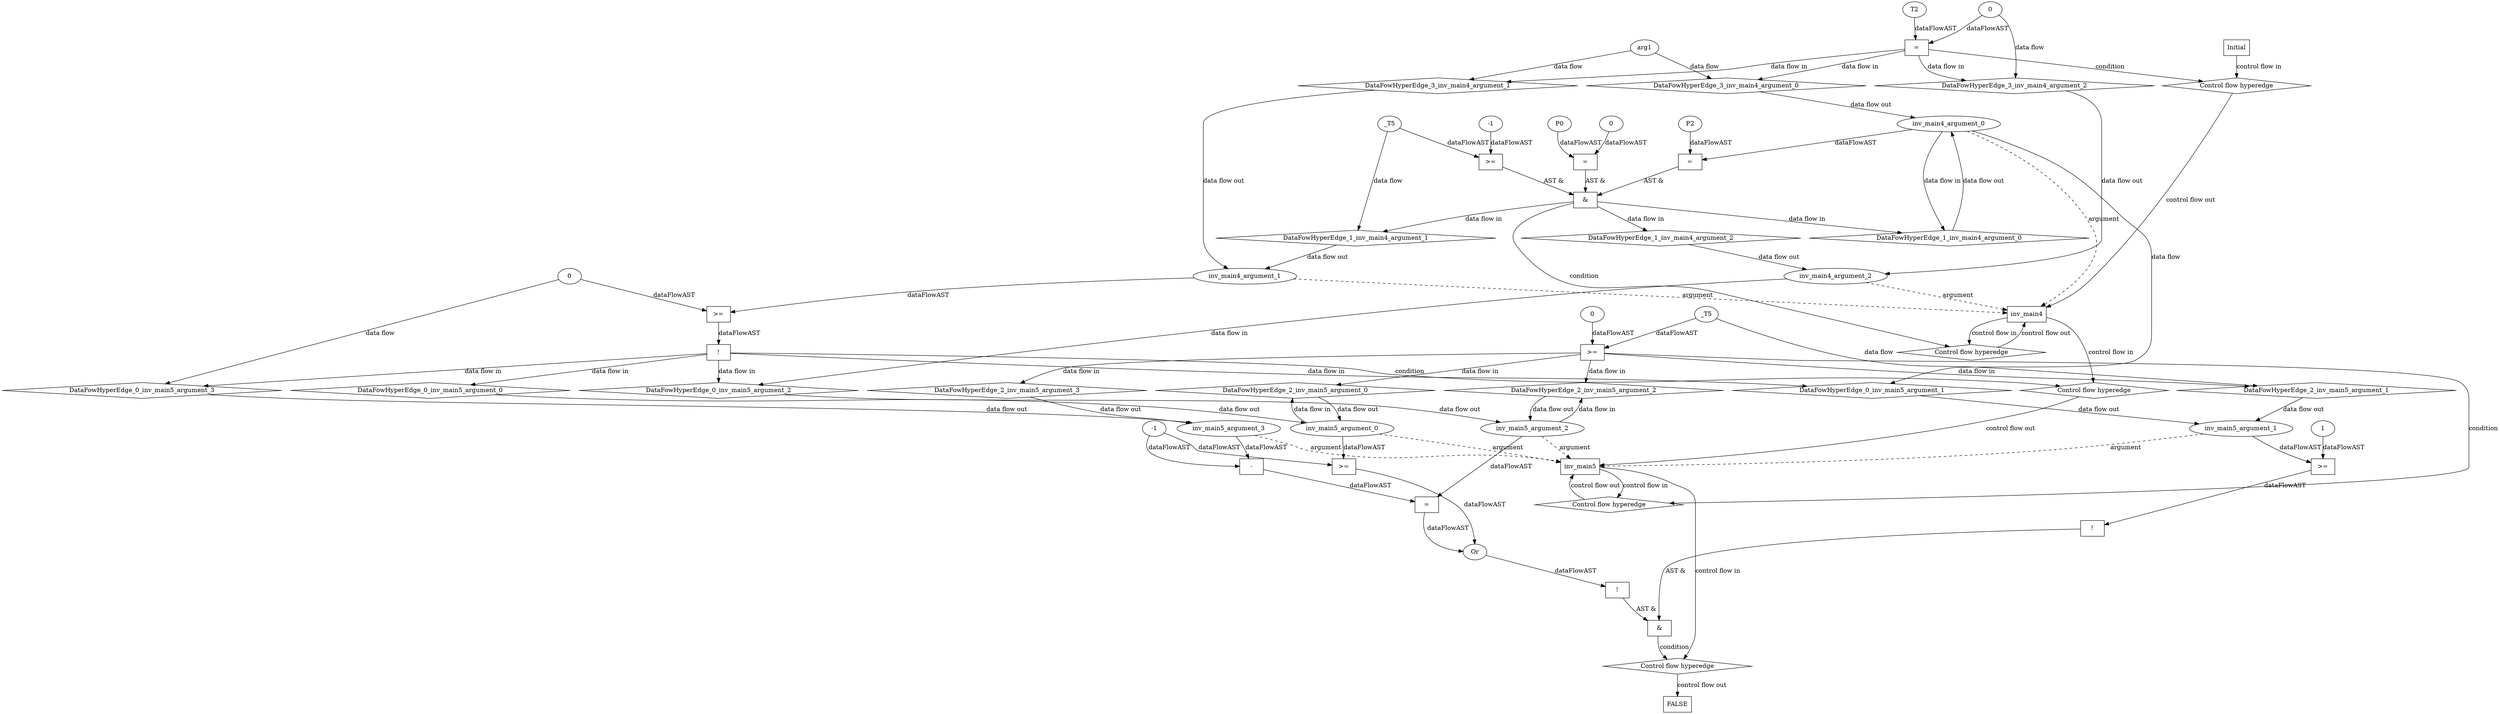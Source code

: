 digraph dag {
"inv_main4" [label="inv_main4" nodeName="inv_main4" class=cfn  shape="rect"];
"inv_main5" [label="inv_main5" nodeName="inv_main5" class=cfn  shape="rect"];
FALSE [label="FALSE" nodeName=FALSE class=cfn  shape="rect"];
Initial [label="Initial" nodeName=Initial class=cfn  shape="rect"];
ControlFowHyperEdge_0 [label="Control flow hyperedge" nodeName=ControlFowHyperEdge_0 class=controlFlowHyperEdge shape="diamond"];
"inv_main4" -> ControlFowHyperEdge_0 [label="control flow in"]
ControlFowHyperEdge_0 -> "inv_main5" [label="control flow out"]
ControlFowHyperEdge_1 [label="Control flow hyperedge" nodeName=ControlFowHyperEdge_1 class=controlFlowHyperEdge shape="diamond"];
"inv_main4" -> ControlFowHyperEdge_1 [label="control flow in"]
ControlFowHyperEdge_1 -> "inv_main4" [label="control flow out"]
ControlFowHyperEdge_2 [label="Control flow hyperedge" nodeName=ControlFowHyperEdge_2 class=controlFlowHyperEdge shape="diamond"];
"inv_main5" -> ControlFowHyperEdge_2 [label="control flow in"]
ControlFowHyperEdge_2 -> "inv_main5" [label="control flow out"]
ControlFowHyperEdge_3 [label="Control flow hyperedge" nodeName=ControlFowHyperEdge_3 class=controlFlowHyperEdge shape="diamond"];
"Initial" -> ControlFowHyperEdge_3 [label="control flow in"]
ControlFowHyperEdge_3 -> "inv_main4" [label="control flow out"]
ControlFowHyperEdge_4 [label="Control flow hyperedge" nodeName=ControlFowHyperEdge_4 class=controlFlowHyperEdge shape="diamond"];
"inv_main5" -> ControlFowHyperEdge_4 [label="control flow in"]
ControlFowHyperEdge_4 -> "FALSE" [label="control flow out"]
"inv_main5_argument_0" [label="inv_main5_argument_0" nodeName=argument0 class=argument  head="inv_main5" shape="oval"];
"inv_main5_argument_0" -> "inv_main5"[label="argument" style="dashed"]
"inv_main5_argument_1" [label="inv_main5_argument_1" nodeName=argument1 class=argument  head="inv_main5" shape="oval"];
"inv_main5_argument_1" -> "inv_main5"[label="argument" style="dashed"]
"inv_main5_argument_2" [label="inv_main5_argument_2" nodeName=argument2 class=argument  head="inv_main5" shape="oval"];
"inv_main5_argument_2" -> "inv_main5"[label="argument" style="dashed"]
"inv_main5_argument_3" [label="inv_main5_argument_3" nodeName=argument3 class=argument  head="inv_main5" shape="oval"];
"inv_main5_argument_3" -> "inv_main5"[label="argument" style="dashed"]
"inv_main4_argument_0" [label="inv_main4_argument_0" nodeName=argument0 class=argument  head="inv_main4" shape="oval"];
"inv_main4_argument_0" -> "inv_main4"[label="argument" style="dashed"]
"inv_main4_argument_1" [label="inv_main4_argument_1" nodeName=argument1 class=argument  head="inv_main4" shape="oval"];
"inv_main4_argument_1" -> "inv_main4"[label="argument" style="dashed"]
"inv_main4_argument_2" [label="inv_main4_argument_2" nodeName=argument2 class=argument  head="inv_main4" shape="oval"];
"inv_main4_argument_2" -> "inv_main4"[label="argument" style="dashed"]

"xxxinv_main5___inv_main4_0xxxguard_0_node_0" [label="!" nodeName="xxxinv_main5___inv_main4_0xxxguard_0_node_0" class=Operator shape="rect"];
"xxxinv_main5___inv_main4_0xxxguard_0_node_1" [label=">=" nodeName="xxxinv_main5___inv_main4_0xxxguard_0_node_1" class=Operator  shape="rect"];
"xxxinv_main5___inv_main4_0xxxguard_0_node_1" -> "xxxinv_main5___inv_main4_0xxxguard_0_node_0"[label="dataFlowAST"]
"inv_main4_argument_1" -> "xxxinv_main5___inv_main4_0xxxguard_0_node_1"[label="dataFlowAST"]
"xxxinv_main5___inv_main4_0xxxdataFlow1_node_0" -> "xxxinv_main5___inv_main4_0xxxguard_0_node_1"[label="dataFlowAST"]

"xxxinv_main5___inv_main4_0xxxguard_0_node_0" -> "ControlFowHyperEdge_0" [label="condition"];

"inv_main4_argument_0" -> "DataFowHyperEdge_0_inv_main5_argument_1" [label="data flow"];
"xxxinv_main5___inv_main4_0xxxdataFlow1_node_0" [label="0" nodeName="xxxinv_main5___inv_main4_0xxxdataFlow1_node_0" class=Literal ];

"xxxinv_main5___inv_main4_0xxxdataFlow1_node_0" -> "DataFowHyperEdge_0_inv_main5_argument_3" [label="data flow"];
"xxxinv_main4___inv_main4_1xxx_and" [label="&" nodeName="xxxinv_main4___inv_main4_1xxx_and" class=Operator shape="rect"];
"xxxinv_main4___inv_main4_1xxxguard_0_node_0" [label=">=" nodeName="xxxinv_main4___inv_main4_1xxxguard_0_node_0" class=Operator  shape="rect"];
"xxxinv_main4___inv_main4_1xxxguard_0_node_2" [label="-1" nodeName="xxxinv_main4___inv_main4_1xxxguard_0_node_2" class=Literal ];
"xxxinv_main4___inv_main4_1xxxdataFlow_0_node_0" -> "xxxinv_main4___inv_main4_1xxxguard_0_node_0"[label="dataFlowAST"]
"xxxinv_main4___inv_main4_1xxxguard_0_node_2" -> "xxxinv_main4___inv_main4_1xxxguard_0_node_0"[label="dataFlowAST"]

"xxxinv_main4___inv_main4_1xxxguard_0_node_0" -> "xxxinv_main4___inv_main4_1xxx_and" [label="AST &"];
"xxxinv_main4___inv_main4_1xxxguard1_node_0" [label="=" nodeName="xxxinv_main4___inv_main4_1xxxguard1_node_0" class=Operator  shape="rect"];
"xxxinv_main4___inv_main4_1xxxguard1_node_1" [label="P2" nodeName="xxxinv_main4___inv_main4_1xxxguard1_node_1" class=Constant ];
"xxxinv_main4___inv_main4_1xxxguard1_node_1" -> "xxxinv_main4___inv_main4_1xxxguard1_node_0"[label="dataFlowAST"]
"inv_main4_argument_0" -> "xxxinv_main4___inv_main4_1xxxguard1_node_0"[label="dataFlowAST"]

"xxxinv_main4___inv_main4_1xxxguard1_node_0" -> "xxxinv_main4___inv_main4_1xxx_and" [label="AST &"];
"xxxinv_main4___inv_main4_1xxxguard2_node_0" [label="=" nodeName="xxxinv_main4___inv_main4_1xxxguard2_node_0" class=Operator  shape="rect"];
"xxxinv_main4___inv_main4_1xxxguard2_node_1" [label="P0" nodeName="xxxinv_main4___inv_main4_1xxxguard2_node_1" class=Constant ];
"xxxinv_main4___inv_main4_1xxxguard2_node_2" [label="0" nodeName="xxxinv_main4___inv_main4_1xxxguard2_node_2" class=Literal ];
"xxxinv_main4___inv_main4_1xxxguard2_node_1" -> "xxxinv_main4___inv_main4_1xxxguard2_node_0"[label="dataFlowAST"]
"xxxinv_main4___inv_main4_1xxxguard2_node_2" -> "xxxinv_main4___inv_main4_1xxxguard2_node_0"[label="dataFlowAST"]

"xxxinv_main4___inv_main4_1xxxguard2_node_0" -> "xxxinv_main4___inv_main4_1xxx_and" [label="AST &"];
"xxxinv_main4___inv_main4_1xxx_and" -> "ControlFowHyperEdge_1" [label="condition"];
"xxxinv_main4___inv_main4_1xxxdataFlow_0_node_0" [label="_T5" nodeName="xxxinv_main4___inv_main4_1xxxdataFlow_0_node_0" class=Constant ];

"xxxinv_main4___inv_main4_1xxxdataFlow_0_node_0" -> "DataFowHyperEdge_1_inv_main4_argument_1" [label="data flow"];
"xxxinv_main5___inv_main5_2xxxguard_0_node_0" [label=">=" nodeName="xxxinv_main5___inv_main5_2xxxguard_0_node_0" class=Operator  shape="rect"];
"xxxinv_main5___inv_main5_2xxxguard_0_node_2" [label="0" nodeName="xxxinv_main5___inv_main5_2xxxguard_0_node_2" class=Literal ];
"xxxinv_main5___inv_main5_2xxxdataFlow_0_node_0" -> "xxxinv_main5___inv_main5_2xxxguard_0_node_0"[label="dataFlowAST"]
"xxxinv_main5___inv_main5_2xxxguard_0_node_2" -> "xxxinv_main5___inv_main5_2xxxguard_0_node_0"[label="dataFlowAST"]

"xxxinv_main5___inv_main5_2xxxguard_0_node_0" -> "ControlFowHyperEdge_2" [label="condition"];
"xxxinv_main5___inv_main5_2xxxdataFlow_0_node_0" [label="_T5" nodeName="xxxinv_main5___inv_main5_2xxxdataFlow_0_node_0" class=Constant ];

"xxxinv_main5___inv_main5_2xxxdataFlow_0_node_0" -> "DataFowHyperEdge_2_inv_main5_argument_1" [label="data flow"];
"xxxinv_main4___Initial_3xxxguard_0_node_0" [label="=" nodeName="xxxinv_main4___Initial_3xxxguard_0_node_0" class=Operator  shape="rect"];
"xxxinv_main4___Initial_3xxxguard_0_node_1" [label="T2" nodeName="xxxinv_main4___Initial_3xxxguard_0_node_1" class=Constant ];
"xxxinv_main4___Initial_3xxxguard_0_node_1" -> "xxxinv_main4___Initial_3xxxguard_0_node_0"[label="dataFlowAST"]
"xxxinv_main4___Initial_3xxxdataFlow2_node_0" -> "xxxinv_main4___Initial_3xxxguard_0_node_0"[label="dataFlowAST"]

"xxxinv_main4___Initial_3xxxguard_0_node_0" -> "ControlFowHyperEdge_3" [label="condition"];
"xxxinv_main4___Initial_3xxxdataFlow_0_node_0" [label="arg1" nodeName="xxxinv_main4___Initial_3xxxdataFlow_0_node_0" class=Constant ];

"xxxinv_main4___Initial_3xxxdataFlow_0_node_0" -> "DataFowHyperEdge_3_inv_main4_argument_0" [label="data flow"];

"xxxinv_main4___Initial_3xxxdataFlow_0_node_0" -> "DataFowHyperEdge_3_inv_main4_argument_1" [label="data flow"];
"xxxinv_main4___Initial_3xxxdataFlow2_node_0" [label="0" nodeName="xxxinv_main4___Initial_3xxxdataFlow2_node_0" class=Literal ];

"xxxinv_main4___Initial_3xxxdataFlow2_node_0" -> "DataFowHyperEdge_3_inv_main4_argument_2" [label="data flow"];
"xxxFALSE___inv_main5_4xxx_and" [label="&" nodeName="xxxFALSE___inv_main5_4xxx_and" class=Operator shape="rect"];
"xxxFALSE___inv_main5_4xxxguard_0_node_0" [label="!" nodeName="xxxFALSE___inv_main5_4xxxguard_0_node_0" class=Operator shape="rect"];
"xxxFALSE___inv_main5_4xxxguard_0_node_1" [label="Or" nodeName="xxxFALSE___inv_main5_4xxxguard_0_node_1" class=Operator ];
"xxxFALSE___inv_main5_4xxxguard_0_node_2" [label="=" nodeName="xxxFALSE___inv_main5_4xxxguard_0_node_2" class=Operator  shape="rect"];
"xxxFALSE___inv_main5_4xxxguard_0_node_4" [label="-" nodeName="xxxFALSE___inv_main5_4xxxguard_0_node_4" class= Operator shape="rect"];
"xxxFALSE___inv_main5_4xxxguard_0_node_6" [label="-1" nodeName="xxxFALSE___inv_main5_4xxxguard_0_node_6" class=Literal ];
"xxxFALSE___inv_main5_4xxxguard_0_node_7" [label=">=" nodeName="xxxFALSE___inv_main5_4xxxguard_0_node_7" class=Operator  shape="rect"];
"xxxFALSE___inv_main5_4xxxguard_0_node_1" -> "xxxFALSE___inv_main5_4xxxguard_0_node_0"[label="dataFlowAST"]
"xxxFALSE___inv_main5_4xxxguard_0_node_2" -> "xxxFALSE___inv_main5_4xxxguard_0_node_1"[label="dataFlowAST"]
"xxxFALSE___inv_main5_4xxxguard_0_node_7" -> "xxxFALSE___inv_main5_4xxxguard_0_node_1"[label="dataFlowAST"]
"inv_main5_argument_2" -> "xxxFALSE___inv_main5_4xxxguard_0_node_2"[label="dataFlowAST"]
"xxxFALSE___inv_main5_4xxxguard_0_node_4" -> "xxxFALSE___inv_main5_4xxxguard_0_node_2"[label="dataFlowAST"]
"inv_main5_argument_3" -> "xxxFALSE___inv_main5_4xxxguard_0_node_4"[label="dataFlowAST"]
"xxxFALSE___inv_main5_4xxxguard_0_node_6" -> "xxxFALSE___inv_main5_4xxxguard_0_node_4"[label="dataFlowAST"]
"xxxFALSE___inv_main5_4xxxguard_0_node_6" -> "xxxFALSE___inv_main5_4xxxguard_0_node_7"[label="dataFlowAST"]
"inv_main5_argument_0" -> "xxxFALSE___inv_main5_4xxxguard_0_node_7"[label="dataFlowAST"]

"xxxFALSE___inv_main5_4xxxguard_0_node_0" -> "xxxFALSE___inv_main5_4xxx_and" [label="AST &"];
"xxxFALSE___inv_main5_4xxxguard1_node_0" [label="!" nodeName="xxxFALSE___inv_main5_4xxxguard1_node_0" class=Operator shape="rect"];
"xxxFALSE___inv_main5_4xxxguard1_node_1" [label=">=" nodeName="xxxFALSE___inv_main5_4xxxguard1_node_1" class=Operator  shape="rect"];
"xxxFALSE___inv_main5_4xxxguard1_node_3" [label="1" nodeName="xxxFALSE___inv_main5_4xxxguard1_node_3" class=Literal ];
"xxxFALSE___inv_main5_4xxxguard1_node_1" -> "xxxFALSE___inv_main5_4xxxguard1_node_0"[label="dataFlowAST"]
"inv_main5_argument_1" -> "xxxFALSE___inv_main5_4xxxguard1_node_1"[label="dataFlowAST"]
"xxxFALSE___inv_main5_4xxxguard1_node_3" -> "xxxFALSE___inv_main5_4xxxguard1_node_1"[label="dataFlowAST"]

"xxxFALSE___inv_main5_4xxxguard1_node_0" -> "xxxFALSE___inv_main5_4xxx_and" [label="AST &"];
"xxxFALSE___inv_main5_4xxx_and" -> "ControlFowHyperEdge_4" [label="condition"];
"DataFowHyperEdge_0_inv_main5_argument_0" [label="DataFowHyperEdge_0_inv_main5_argument_0" nodeName="DataFowHyperEdge_0_inv_main5_argument_0" class=DataFlowHyperedge shape="diamond"];
"DataFowHyperEdge_0_inv_main5_argument_0" -> "inv_main5_argument_0"[label="data flow out"]
"xxxinv_main5___inv_main4_0xxxguard_0_node_0" -> "DataFowHyperEdge_0_inv_main5_argument_0"[label="data flow in"]
"DataFowHyperEdge_0_inv_main5_argument_1" [label="DataFowHyperEdge_0_inv_main5_argument_1" nodeName="DataFowHyperEdge_0_inv_main5_argument_1" class=DataFlowHyperedge shape="diamond"];
"DataFowHyperEdge_0_inv_main5_argument_1" -> "inv_main5_argument_1"[label="data flow out"]
"xxxinv_main5___inv_main4_0xxxguard_0_node_0" -> "DataFowHyperEdge_0_inv_main5_argument_1"[label="data flow in"]
"DataFowHyperEdge_0_inv_main5_argument_2" [label="DataFowHyperEdge_0_inv_main5_argument_2" nodeName="DataFowHyperEdge_0_inv_main5_argument_2" class=DataFlowHyperedge shape="diamond"];
"DataFowHyperEdge_0_inv_main5_argument_2" -> "inv_main5_argument_2"[label="data flow out"]
"xxxinv_main5___inv_main4_0xxxguard_0_node_0" -> "DataFowHyperEdge_0_inv_main5_argument_2"[label="data flow in"]
"DataFowHyperEdge_0_inv_main5_argument_3" [label="DataFowHyperEdge_0_inv_main5_argument_3" nodeName="DataFowHyperEdge_0_inv_main5_argument_3" class=DataFlowHyperedge shape="diamond"];
"DataFowHyperEdge_0_inv_main5_argument_3" -> "inv_main5_argument_3"[label="data flow out"]
"xxxinv_main5___inv_main4_0xxxguard_0_node_0" -> "DataFowHyperEdge_0_inv_main5_argument_3"[label="data flow in"]
"DataFowHyperEdge_1_inv_main4_argument_0" [label="DataFowHyperEdge_1_inv_main4_argument_0" nodeName="DataFowHyperEdge_1_inv_main4_argument_0" class=DataFlowHyperedge shape="diamond"];
"DataFowHyperEdge_1_inv_main4_argument_0" -> "inv_main4_argument_0"[label="data flow out"]
"xxxinv_main4___inv_main4_1xxx_and" -> "DataFowHyperEdge_1_inv_main4_argument_0"[label="data flow in"]
"DataFowHyperEdge_1_inv_main4_argument_1" [label="DataFowHyperEdge_1_inv_main4_argument_1" nodeName="DataFowHyperEdge_1_inv_main4_argument_1" class=DataFlowHyperedge shape="diamond"];
"DataFowHyperEdge_1_inv_main4_argument_1" -> "inv_main4_argument_1"[label="data flow out"]
"xxxinv_main4___inv_main4_1xxx_and" -> "DataFowHyperEdge_1_inv_main4_argument_1"[label="data flow in"]
"DataFowHyperEdge_1_inv_main4_argument_2" [label="DataFowHyperEdge_1_inv_main4_argument_2" nodeName="DataFowHyperEdge_1_inv_main4_argument_2" class=DataFlowHyperedge shape="diamond"];
"DataFowHyperEdge_1_inv_main4_argument_2" -> "inv_main4_argument_2"[label="data flow out"]
"xxxinv_main4___inv_main4_1xxx_and" -> "DataFowHyperEdge_1_inv_main4_argument_2"[label="data flow in"]
"DataFowHyperEdge_2_inv_main5_argument_0" [label="DataFowHyperEdge_2_inv_main5_argument_0" nodeName="DataFowHyperEdge_2_inv_main5_argument_0" class=DataFlowHyperedge shape="diamond"];
"DataFowHyperEdge_2_inv_main5_argument_0" -> "inv_main5_argument_0"[label="data flow out"]
"xxxinv_main5___inv_main5_2xxxguard_0_node_0" -> "DataFowHyperEdge_2_inv_main5_argument_0"[label="data flow in"]
"DataFowHyperEdge_2_inv_main5_argument_1" [label="DataFowHyperEdge_2_inv_main5_argument_1" nodeName="DataFowHyperEdge_2_inv_main5_argument_1" class=DataFlowHyperedge shape="diamond"];
"DataFowHyperEdge_2_inv_main5_argument_1" -> "inv_main5_argument_1"[label="data flow out"]
"xxxinv_main5___inv_main5_2xxxguard_0_node_0" -> "DataFowHyperEdge_2_inv_main5_argument_1"[label="data flow in"]
"DataFowHyperEdge_2_inv_main5_argument_2" [label="DataFowHyperEdge_2_inv_main5_argument_2" nodeName="DataFowHyperEdge_2_inv_main5_argument_2" class=DataFlowHyperedge shape="diamond"];
"DataFowHyperEdge_2_inv_main5_argument_2" -> "inv_main5_argument_2"[label="data flow out"]
"xxxinv_main5___inv_main5_2xxxguard_0_node_0" -> "DataFowHyperEdge_2_inv_main5_argument_2"[label="data flow in"]
"DataFowHyperEdge_2_inv_main5_argument_3" [label="DataFowHyperEdge_2_inv_main5_argument_3" nodeName="DataFowHyperEdge_2_inv_main5_argument_3" class=DataFlowHyperedge shape="diamond"];
"DataFowHyperEdge_2_inv_main5_argument_3" -> "inv_main5_argument_3"[label="data flow out"]
"xxxinv_main5___inv_main5_2xxxguard_0_node_0" -> "DataFowHyperEdge_2_inv_main5_argument_3"[label="data flow in"]
"DataFowHyperEdge_3_inv_main4_argument_0" [label="DataFowHyperEdge_3_inv_main4_argument_0" nodeName="DataFowHyperEdge_3_inv_main4_argument_0" class=DataFlowHyperedge shape="diamond"];
"DataFowHyperEdge_3_inv_main4_argument_0" -> "inv_main4_argument_0"[label="data flow out"]
"xxxinv_main4___Initial_3xxxguard_0_node_0" -> "DataFowHyperEdge_3_inv_main4_argument_0"[label="data flow in"]
"DataFowHyperEdge_3_inv_main4_argument_1" [label="DataFowHyperEdge_3_inv_main4_argument_1" nodeName="DataFowHyperEdge_3_inv_main4_argument_1" class=DataFlowHyperedge shape="diamond"];
"DataFowHyperEdge_3_inv_main4_argument_1" -> "inv_main4_argument_1"[label="data flow out"]
"xxxinv_main4___Initial_3xxxguard_0_node_0" -> "DataFowHyperEdge_3_inv_main4_argument_1"[label="data flow in"]
"DataFowHyperEdge_3_inv_main4_argument_2" [label="DataFowHyperEdge_3_inv_main4_argument_2" nodeName="DataFowHyperEdge_3_inv_main4_argument_2" class=DataFlowHyperedge shape="diamond"];
"DataFowHyperEdge_3_inv_main4_argument_2" -> "inv_main4_argument_2"[label="data flow out"]
"xxxinv_main4___Initial_3xxxguard_0_node_0" -> "DataFowHyperEdge_3_inv_main4_argument_2"[label="data flow in"]
"inv_main4_argument_2" -> "DataFowHyperEdge_0_inv_main5_argument_2"[label="data flow in"]
"inv_main4_argument_0" -> "DataFowHyperEdge_1_inv_main4_argument_0"[label="data flow in"]
"inv_main5_argument_0" -> "DataFowHyperEdge_2_inv_main5_argument_0"[label="data flow in"]
"inv_main5_argument_2" -> "DataFowHyperEdge_2_inv_main5_argument_2"[label="data flow in"]




}
